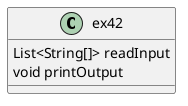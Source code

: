 @startuml
'https://plantuml.com/sequence-diagram

class ex42 {
List<String[]> readInput
void printOutput
}
@enduml